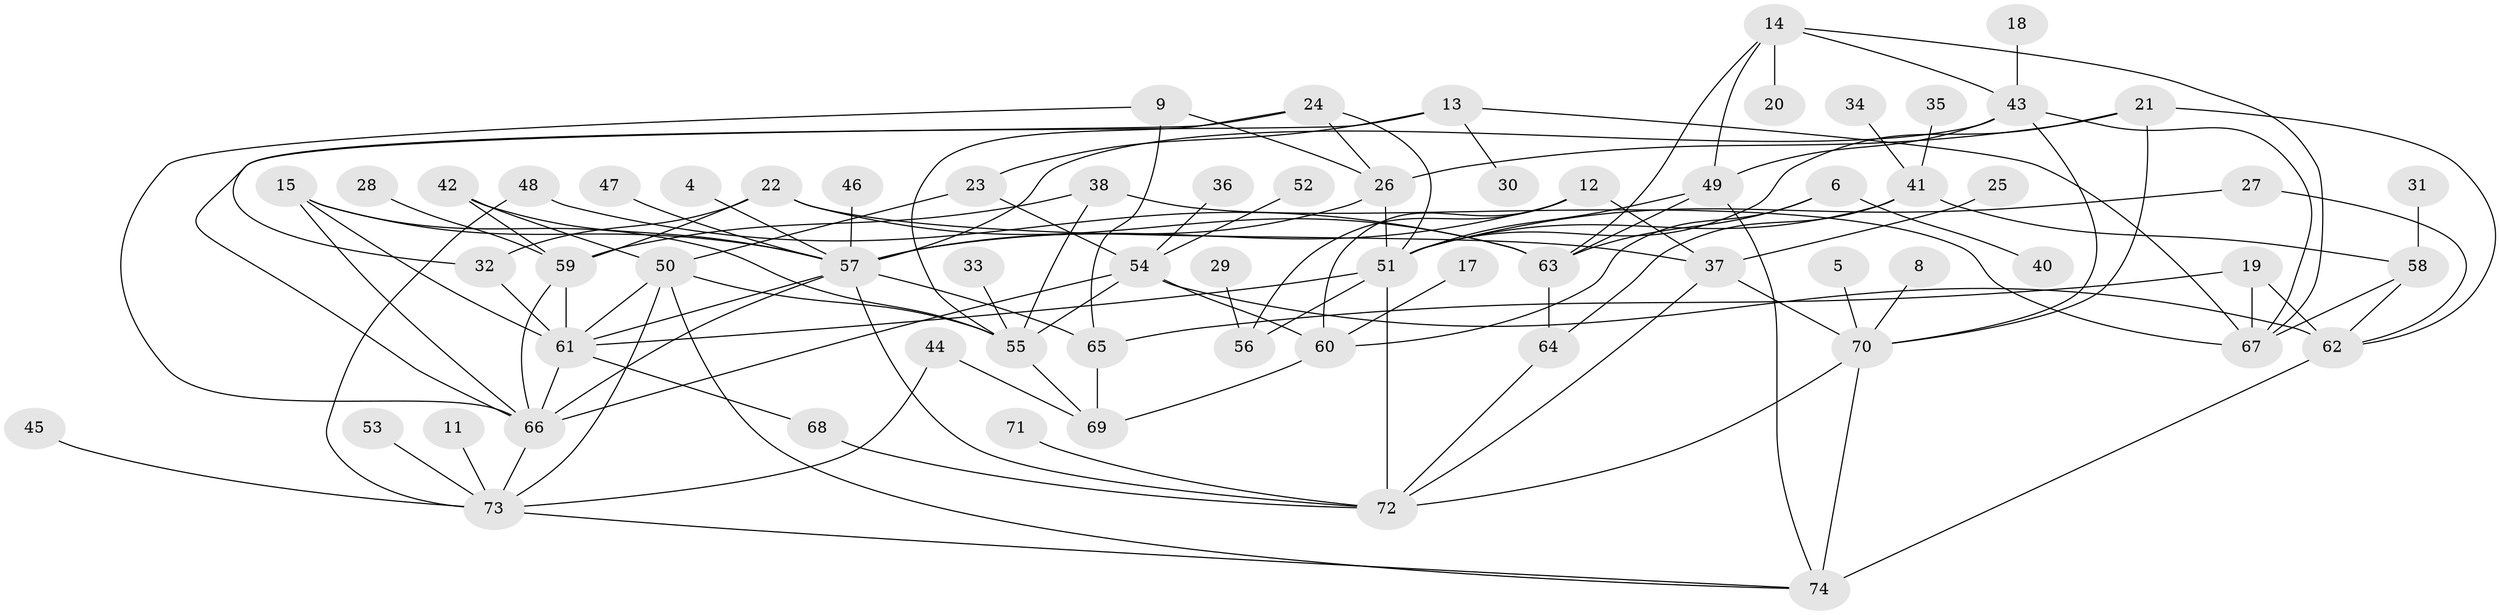 // original degree distribution, {1: 0.20408163265306123, 0: 0.047619047619047616, 3: 0.25170068027210885, 2: 0.20408163265306123, 4: 0.22448979591836735, 5: 0.034013605442176874, 6: 0.013605442176870748, 10: 0.006802721088435374, 7: 0.013605442176870748}
// Generated by graph-tools (version 1.1) at 2025/49/03/09/25 03:49:06]
// undirected, 67 vertices, 119 edges
graph export_dot {
graph [start="1"]
  node [color=gray90,style=filled];
  4;
  5;
  6;
  8;
  9;
  11;
  12;
  13;
  14;
  15;
  17;
  18;
  19;
  20;
  21;
  22;
  23;
  24;
  25;
  26;
  27;
  28;
  29;
  30;
  31;
  32;
  33;
  34;
  35;
  36;
  37;
  38;
  40;
  41;
  42;
  43;
  44;
  45;
  46;
  47;
  48;
  49;
  50;
  51;
  52;
  53;
  54;
  55;
  56;
  57;
  58;
  59;
  60;
  61;
  62;
  63;
  64;
  65;
  66;
  67;
  68;
  69;
  70;
  71;
  72;
  73;
  74;
  4 -- 57 [weight=1.0];
  5 -- 70 [weight=1.0];
  6 -- 40 [weight=1.0];
  6 -- 60 [weight=1.0];
  6 -- 63 [weight=1.0];
  8 -- 70 [weight=1.0];
  9 -- 26 [weight=1.0];
  9 -- 65 [weight=1.0];
  9 -- 66 [weight=1.0];
  11 -- 73 [weight=1.0];
  12 -- 37 [weight=1.0];
  12 -- 56 [weight=1.0];
  12 -- 57 [weight=1.0];
  12 -- 60 [weight=1.0];
  13 -- 23 [weight=1.0];
  13 -- 30 [weight=1.0];
  13 -- 66 [weight=1.0];
  13 -- 67 [weight=1.0];
  14 -- 20 [weight=1.0];
  14 -- 43 [weight=1.0];
  14 -- 49 [weight=1.0];
  14 -- 63 [weight=1.0];
  14 -- 67 [weight=1.0];
  15 -- 55 [weight=1.0];
  15 -- 57 [weight=1.0];
  15 -- 61 [weight=1.0];
  15 -- 66 [weight=1.0];
  17 -- 60 [weight=1.0];
  18 -- 43 [weight=1.0];
  19 -- 62 [weight=1.0];
  19 -- 65 [weight=1.0];
  19 -- 67 [weight=1.0];
  21 -- 26 [weight=1.0];
  21 -- 51 [weight=1.0];
  21 -- 62 [weight=1.0];
  21 -- 70 [weight=1.0];
  22 -- 32 [weight=1.0];
  22 -- 37 [weight=1.0];
  22 -- 59 [weight=1.0];
  22 -- 63 [weight=1.0];
  23 -- 50 [weight=1.0];
  23 -- 54 [weight=1.0];
  24 -- 26 [weight=1.0];
  24 -- 32 [weight=1.0];
  24 -- 51 [weight=1.0];
  24 -- 55 [weight=1.0];
  25 -- 37 [weight=1.0];
  26 -- 51 [weight=1.0];
  26 -- 57 [weight=1.0];
  27 -- 51 [weight=1.0];
  27 -- 62 [weight=1.0];
  28 -- 59 [weight=1.0];
  29 -- 56 [weight=1.0];
  31 -- 58 [weight=1.0];
  32 -- 61 [weight=1.0];
  33 -- 55 [weight=1.0];
  34 -- 41 [weight=1.0];
  35 -- 41 [weight=1.0];
  36 -- 54 [weight=1.0];
  37 -- 70 [weight=1.0];
  37 -- 72 [weight=1.0];
  38 -- 55 [weight=1.0];
  38 -- 59 [weight=1.0];
  38 -- 67 [weight=1.0];
  41 -- 51 [weight=1.0];
  41 -- 58 [weight=1.0];
  41 -- 64 [weight=1.0];
  42 -- 50 [weight=1.0];
  42 -- 57 [weight=1.0];
  42 -- 59 [weight=1.0];
  43 -- 49 [weight=1.0];
  43 -- 57 [weight=1.0];
  43 -- 67 [weight=1.0];
  43 -- 70 [weight=1.0];
  44 -- 69 [weight=1.0];
  44 -- 73 [weight=1.0];
  45 -- 73 [weight=1.0];
  46 -- 57 [weight=1.0];
  47 -- 57 [weight=1.0];
  48 -- 63 [weight=1.0];
  48 -- 73 [weight=1.0];
  49 -- 51 [weight=1.0];
  49 -- 63 [weight=1.0];
  49 -- 74 [weight=1.0];
  50 -- 55 [weight=1.0];
  50 -- 61 [weight=1.0];
  50 -- 73 [weight=1.0];
  50 -- 74 [weight=1.0];
  51 -- 56 [weight=1.0];
  51 -- 61 [weight=1.0];
  51 -- 72 [weight=1.0];
  52 -- 54 [weight=1.0];
  53 -- 73 [weight=1.0];
  54 -- 55 [weight=1.0];
  54 -- 60 [weight=1.0];
  54 -- 62 [weight=2.0];
  54 -- 66 [weight=1.0];
  55 -- 69 [weight=1.0];
  57 -- 61 [weight=1.0];
  57 -- 65 [weight=2.0];
  57 -- 66 [weight=1.0];
  57 -- 72 [weight=1.0];
  58 -- 62 [weight=1.0];
  58 -- 67 [weight=1.0];
  59 -- 61 [weight=2.0];
  59 -- 66 [weight=1.0];
  60 -- 69 [weight=1.0];
  61 -- 66 [weight=1.0];
  61 -- 68 [weight=1.0];
  62 -- 74 [weight=1.0];
  63 -- 64 [weight=1.0];
  64 -- 72 [weight=1.0];
  65 -- 69 [weight=1.0];
  66 -- 73 [weight=1.0];
  68 -- 72 [weight=1.0];
  70 -- 72 [weight=1.0];
  70 -- 74 [weight=2.0];
  71 -- 72 [weight=1.0];
  73 -- 74 [weight=1.0];
}
